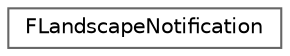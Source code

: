 digraph "Graphical Class Hierarchy"
{
 // INTERACTIVE_SVG=YES
 // LATEX_PDF_SIZE
  bgcolor="transparent";
  edge [fontname=Helvetica,fontsize=10,labelfontname=Helvetica,labelfontsize=10];
  node [fontname=Helvetica,fontsize=10,shape=box,height=0.2,width=0.4];
  rankdir="LR";
  Node0 [id="Node000000",label="FLandscapeNotification",height=0.2,width=0.4,color="grey40", fillcolor="white", style="filled",URL="$d2/da8/structFLandscapeNotification.html",tooltip=" "];
}
